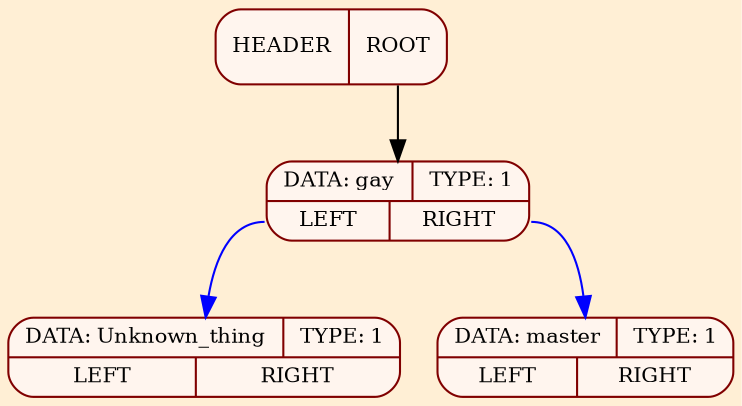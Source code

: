 digraph G{
rankdir = TB;
bgcolor = "#FFEFD5";
node[color = "#800000", fontsize = 10];
edge[color = "#800000", fontsize = 15];

105827994173520 [shape = Mrecord, style = filled, fillcolor = "#FFF5EE", color = "#800000", label = " {{DATA: gay | TYPE: 1} | {<fl> LEFT | <fr> RIGHT}} "];
105827994173584 [shape = Mrecord, style = filled, fillcolor = "#FFF5EE", color = "#800000", label = " {{DATA: Unknown_thing | TYPE: 1} | {<fl> LEFT | <fr> RIGHT}} "];
105827994173520:<fl> -> 105827994173584 [weight = 1, color = "#0000ff"];
105827994173648 [shape = Mrecord, style = filled, fillcolor = "#FFF5EE", color = "#800000", label = " {{DATA: master | TYPE: 1} | {<fl> LEFT | <fr> RIGHT}} "];
105827994173520:<fr> -> 105827994173648 [weight = 1, color = "#0000ff"];
All[shape = Mrecord, label = " HEADER | <f1> ROOT", style = "filled", fillcolor = "#FFF5EE"];
All:<f1> -> 105827994173520 [color = "#000000"];
}